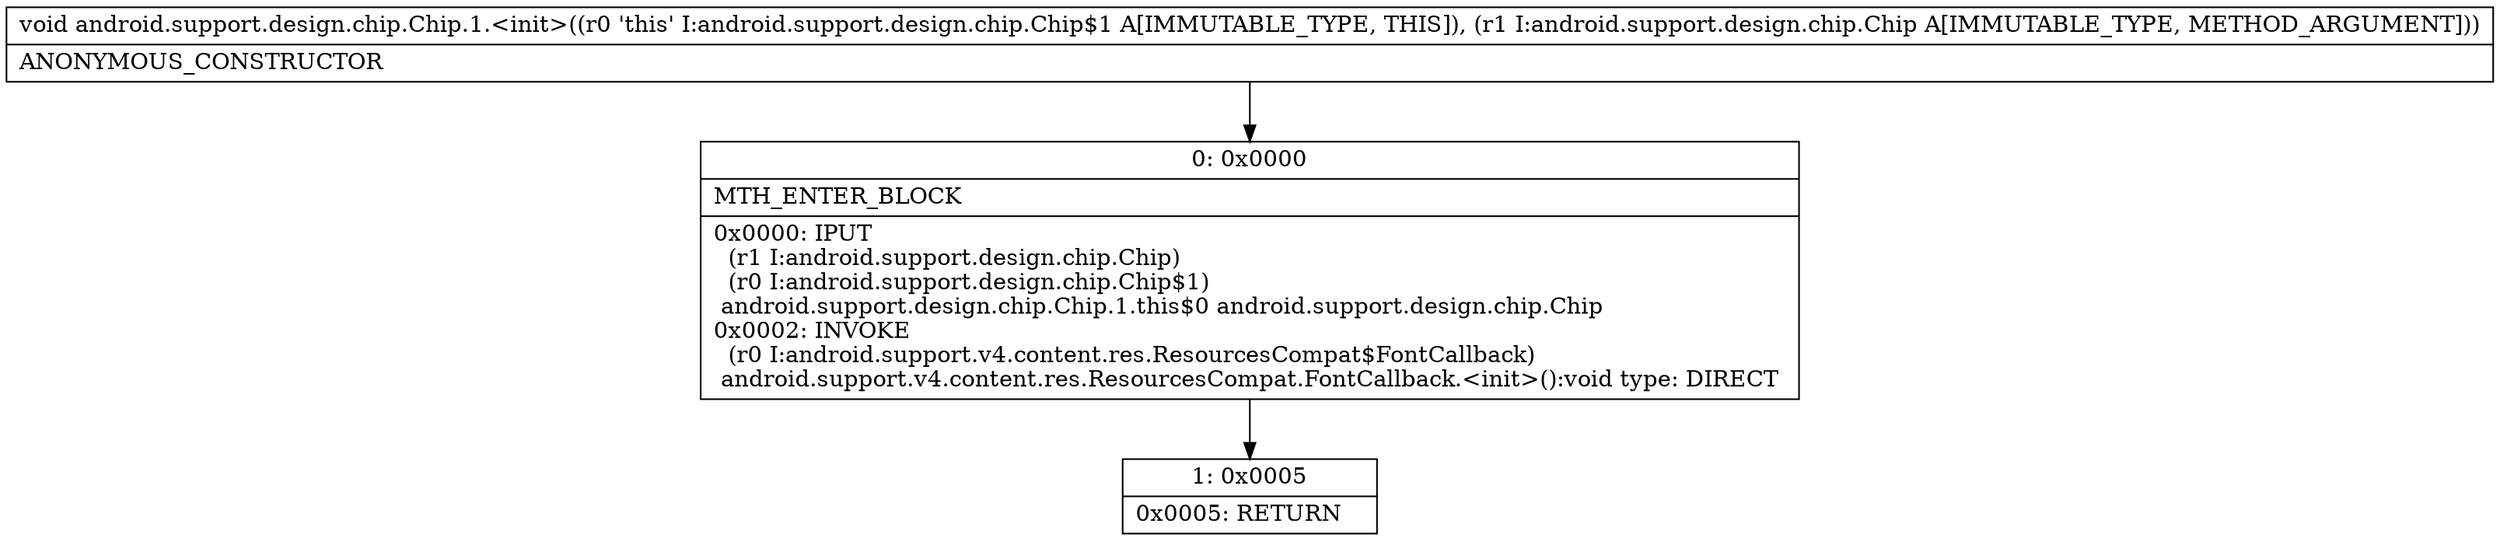 digraph "CFG forandroid.support.design.chip.Chip.1.\<init\>(Landroid\/support\/design\/chip\/Chip;)V" {
Node_0 [shape=record,label="{0\:\ 0x0000|MTH_ENTER_BLOCK\l|0x0000: IPUT  \l  (r1 I:android.support.design.chip.Chip)\l  (r0 I:android.support.design.chip.Chip$1)\l android.support.design.chip.Chip.1.this$0 android.support.design.chip.Chip \l0x0002: INVOKE  \l  (r0 I:android.support.v4.content.res.ResourcesCompat$FontCallback)\l android.support.v4.content.res.ResourcesCompat.FontCallback.\<init\>():void type: DIRECT \l}"];
Node_1 [shape=record,label="{1\:\ 0x0005|0x0005: RETURN   \l}"];
MethodNode[shape=record,label="{void android.support.design.chip.Chip.1.\<init\>((r0 'this' I:android.support.design.chip.Chip$1 A[IMMUTABLE_TYPE, THIS]), (r1 I:android.support.design.chip.Chip A[IMMUTABLE_TYPE, METHOD_ARGUMENT]))  | ANONYMOUS_CONSTRUCTOR\l}"];
MethodNode -> Node_0;
Node_0 -> Node_1;
}

